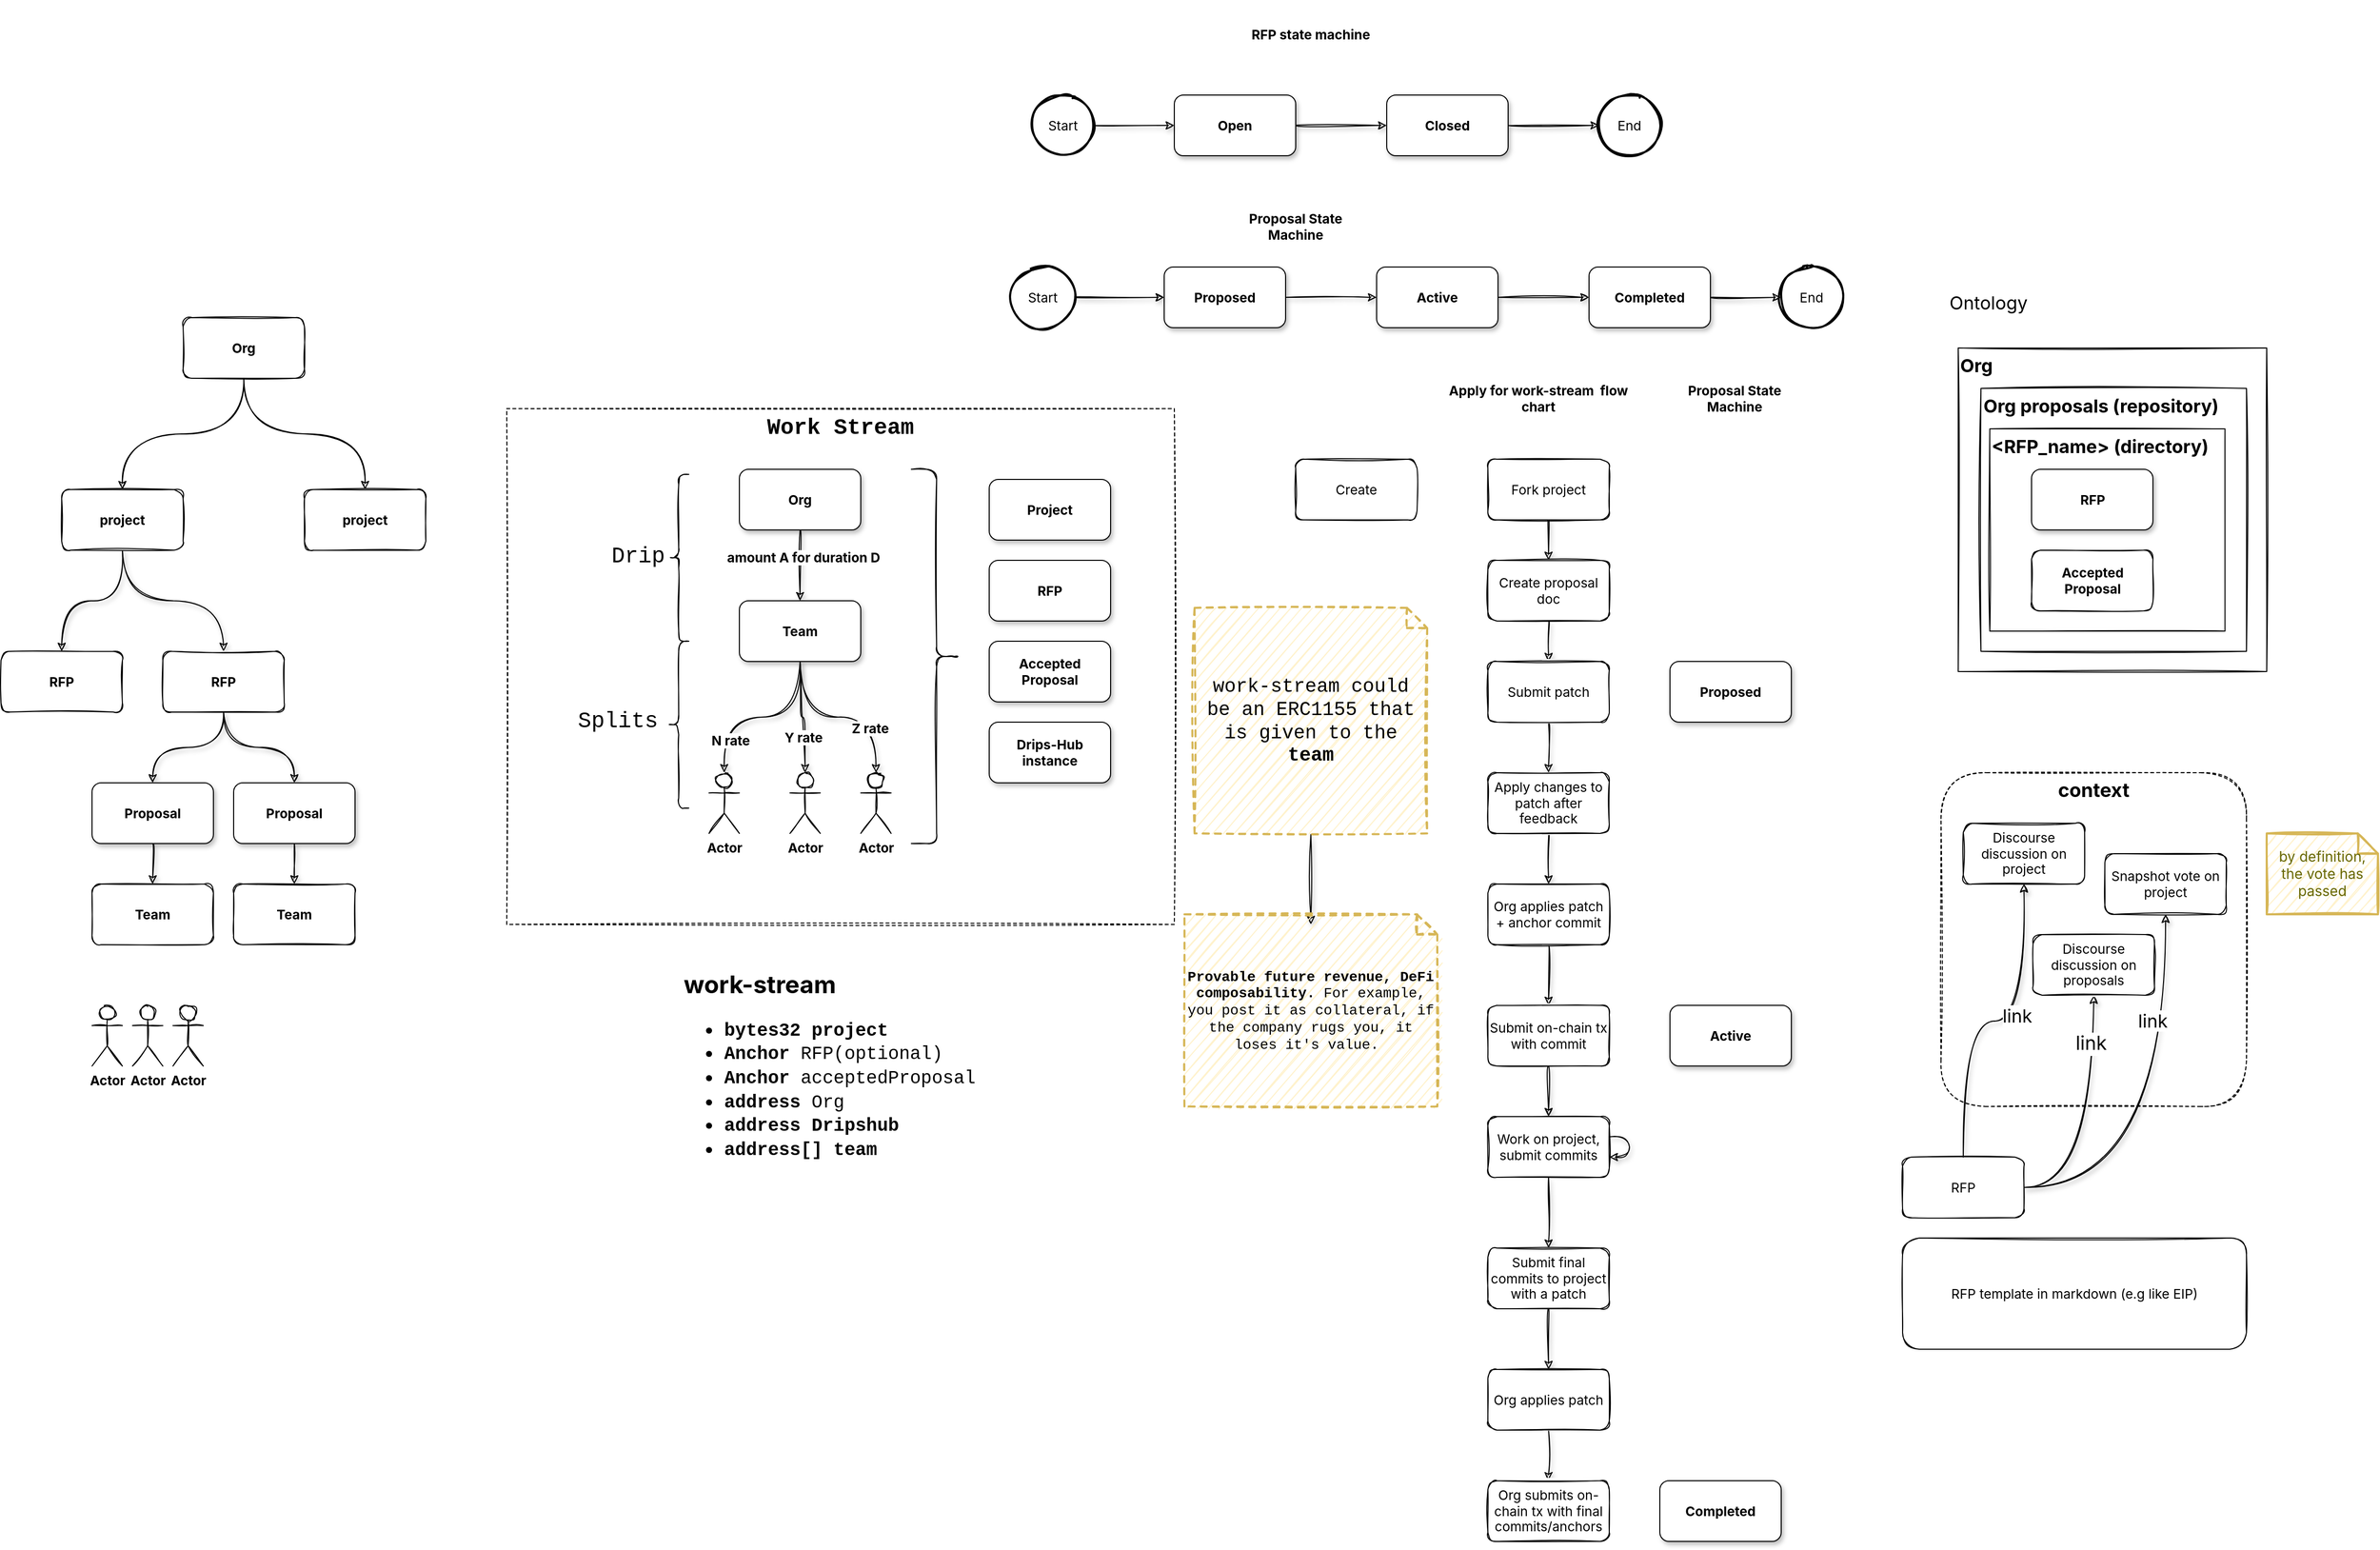 <mxfile version="15.9.4" type="github"><diagram id="aFoFvylehnQIZ880cugu" name="Page-1"><mxGraphModel dx="3660" dy="3119" grid="1" gridSize="10" guides="1" tooltips="1" connect="1" arrows="1" fold="1" page="1" pageScale="1" pageWidth="827" pageHeight="1169" math="0" shadow="0"><root><mxCell id="0"/><mxCell id="1" parent="0"/><mxCell id="pgXHUsl6ziU6hxeNJN-O-145" value="&lt;b&gt;&lt;font style=&quot;font-size: 22px&quot;&gt;Work Stream&lt;/font&gt;&lt;/b&gt;" style="rounded=0;whiteSpace=wrap;html=1;shadow=0;glass=0;dashed=1;sketch=1;fontFamily=Courier New;fontSize=18;strokeWidth=1;fillColor=none;verticalAlign=top;" vertex="1" parent="1"><mxGeometry x="350" y="260" width="660" height="510" as="geometry"/></mxCell><mxCell id="pgXHUsl6ziU6hxeNJN-O-133" value="&lt;span&gt;&lt;font style=&quot;font-size: 19px&quot;&gt;context&lt;/font&gt;&lt;/span&gt;" style="rounded=1;whiteSpace=wrap;html=1;shadow=0;glass=0;sketch=1;fontFamily=Inter;fontSource=https%3A%2F%2Ffonts.googleapis.com%2Fcss%3Ffamily%3DInter;fontSize=18;strokeWidth=1;dashed=1;fillColor=none;align=center;verticalAlign=top;fontStyle=1" vertex="1" parent="1"><mxGeometry x="1768" y="620" width="302" height="330" as="geometry"/></mxCell><mxCell id="pgXHUsl6ziU6hxeNJN-O-117" value="Org" style="rounded=0;whiteSpace=wrap;html=1;shadow=0;glass=0;sketch=1;fontFamily=Inter;fontSource=https%3A%2F%2Ffonts.googleapis.com%2Fcss%3Ffamily%3DInter;fontSize=18;strokeWidth=1;verticalAlign=top;align=left;fontStyle=1" vertex="1" parent="1"><mxGeometry x="1785" y="200" width="305" height="320" as="geometry"/></mxCell><mxCell id="pgXHUsl6ziU6hxeNJN-O-116" value="Org proposals (repository)" style="rounded=0;whiteSpace=wrap;html=1;shadow=0;glass=0;sketch=1;fontFamily=Inter;fontSource=https%3A%2F%2Ffonts.googleapis.com%2Fcss%3Ffamily%3DInter;fontSize=18;strokeWidth=1;verticalAlign=top;align=left;fontStyle=1" vertex="1" parent="1"><mxGeometry x="1807.5" y="240" width="262.5" height="260" as="geometry"/></mxCell><mxCell id="pgXHUsl6ziU6hxeNJN-O-3" style="edgeStyle=orthogonalEdgeStyle;rounded=0;orthogonalLoop=1;jettySize=auto;html=1;entryX=0.5;entryY=0;entryDx=0;entryDy=0;sketch=1;fixDash=0;curveFitting=1;strokeOpacity=100;curved=1;fontStyle=1;fontSize=13;fontFamily=Inter;fontSource=https%3A%2F%2Ffonts.googleapis.com%2Fcss%3Ffamily%3DInter;" edge="1" parent="1" source="pgXHUsl6ziU6hxeNJN-O-1" target="pgXHUsl6ziU6hxeNJN-O-2"><mxGeometry relative="1" as="geometry"/></mxCell><mxCell id="pgXHUsl6ziU6hxeNJN-O-5" style="edgeStyle=orthogonalEdgeStyle;rounded=0;orthogonalLoop=1;jettySize=auto;html=1;entryX=0.5;entryY=0;entryDx=0;entryDy=0;sketch=1;fixDash=0;curveFitting=1;strokeOpacity=100;curved=1;fontStyle=1;fontSize=13;fontFamily=Inter;fontSource=https%3A%2F%2Ffonts.googleapis.com%2Fcss%3Ffamily%3DInter;" edge="1" parent="1" source="pgXHUsl6ziU6hxeNJN-O-1" target="pgXHUsl6ziU6hxeNJN-O-4"><mxGeometry relative="1" as="geometry"/></mxCell><mxCell id="pgXHUsl6ziU6hxeNJN-O-1" value="Org" style="rounded=1;whiteSpace=wrap;html=1;sketch=1;fixDash=0;curveFitting=1;glass=0;strokeOpacity=100;fontStyle=1;fontSize=13;fontFamily=Inter;fontSource=https%3A%2F%2Ffonts.googleapis.com%2Fcss%3Ffamily%3DInter;" vertex="1" parent="1"><mxGeometry x="30" y="170" width="120" height="60" as="geometry"/></mxCell><mxCell id="pgXHUsl6ziU6hxeNJN-O-10" style="edgeStyle=orthogonalEdgeStyle;curved=1;rounded=0;sketch=1;curveFitting=1;orthogonalLoop=1;jettySize=auto;html=1;entryX=0.5;entryY=0;entryDx=0;entryDy=0;shadow=1;fontStyle=1;fontSize=13;fontFamily=Inter;fontSource=https%3A%2F%2Ffonts.googleapis.com%2Fcss%3Ffamily%3DInter;" edge="1" parent="1" source="pgXHUsl6ziU6hxeNJN-O-2" target="pgXHUsl6ziU6hxeNJN-O-9"><mxGeometry relative="1" as="geometry"/></mxCell><mxCell id="pgXHUsl6ziU6hxeNJN-O-11" style="edgeStyle=orthogonalEdgeStyle;curved=1;rounded=0;sketch=1;curveFitting=1;orthogonalLoop=1;jettySize=auto;html=1;shadow=1;fontStyle=1;fontSize=13;fontFamily=Inter;fontSource=https%3A%2F%2Ffonts.googleapis.com%2Fcss%3Ffamily%3DInter;" edge="1" parent="1" source="pgXHUsl6ziU6hxeNJN-O-2" target="pgXHUsl6ziU6hxeNJN-O-8"><mxGeometry relative="1" as="geometry"/></mxCell><mxCell id="pgXHUsl6ziU6hxeNJN-O-2" value="project" style="rounded=1;whiteSpace=wrap;html=1;sketch=1;fixDash=0;curveFitting=1;strokeOpacity=100;fontStyle=1;fontSize=13;fontFamily=Inter;fontSource=https%3A%2F%2Ffonts.googleapis.com%2Fcss%3Ffamily%3DInter;" vertex="1" parent="1"><mxGeometry x="-90" y="340" width="120" height="60" as="geometry"/></mxCell><mxCell id="pgXHUsl6ziU6hxeNJN-O-4" value="project" style="rounded=1;whiteSpace=wrap;html=1;sketch=1;fixDash=0;curveFitting=1;strokeOpacity=100;fontStyle=1;fontSize=13;fontFamily=Inter;fontSource=https%3A%2F%2Ffonts.googleapis.com%2Fcss%3Ffamily%3DInter;" vertex="1" parent="1"><mxGeometry x="150" y="340" width="120" height="60" as="geometry"/></mxCell><mxCell id="pgXHUsl6ziU6hxeNJN-O-12" style="edgeStyle=orthogonalEdgeStyle;curved=1;rounded=0;sketch=1;curveFitting=1;orthogonalLoop=1;jettySize=auto;html=1;shadow=1;entryX=0.5;entryY=0;entryDx=0;entryDy=0;fontStyle=1;fontSize=13;fontFamily=Inter;fontSource=https%3A%2F%2Ffonts.googleapis.com%2Fcss%3Ffamily%3DInter;" edge="1" parent="1" source="pgXHUsl6ziU6hxeNJN-O-8" target="pgXHUsl6ziU6hxeNJN-O-13"><mxGeometry relative="1" as="geometry"><mxPoint x="120" y="630" as="targetPoint"/></mxGeometry></mxCell><mxCell id="pgXHUsl6ziU6hxeNJN-O-15" style="edgeStyle=orthogonalEdgeStyle;curved=1;rounded=0;sketch=1;curveFitting=1;orthogonalLoop=1;jettySize=auto;html=1;shadow=1;fontStyle=1;fontSize=13;fontFamily=Inter;fontSource=https%3A%2F%2Ffonts.googleapis.com%2Fcss%3Ffamily%3DInter;" edge="1" parent="1" source="pgXHUsl6ziU6hxeNJN-O-8" target="pgXHUsl6ziU6hxeNJN-O-14"><mxGeometry relative="1" as="geometry"/></mxCell><mxCell id="pgXHUsl6ziU6hxeNJN-O-8" value="RFP" style="rounded=1;whiteSpace=wrap;html=1;sketch=1;fixDash=0;curveFitting=1;strokeOpacity=100;fontStyle=1;fontSize=13;fontFamily=Inter;fontSource=https%3A%2F%2Ffonts.googleapis.com%2Fcss%3Ffamily%3DInter;" vertex="1" parent="1"><mxGeometry x="10" y="500" width="120" height="60" as="geometry"/></mxCell><mxCell id="pgXHUsl6ziU6hxeNJN-O-9" value="RFP" style="rounded=1;whiteSpace=wrap;html=1;sketch=1;fixDash=0;curveFitting=1;strokeOpacity=100;fontStyle=1;fontSize=13;fontFamily=Inter;fontSource=https%3A%2F%2Ffonts.googleapis.com%2Fcss%3Ffamily%3DInter;" vertex="1" parent="1"><mxGeometry x="-150" y="500" width="120" height="60" as="geometry"/></mxCell><mxCell id="pgXHUsl6ziU6hxeNJN-O-16" style="edgeStyle=orthogonalEdgeStyle;curved=1;rounded=0;sketch=1;curveFitting=1;orthogonalLoop=1;jettySize=auto;html=1;shadow=1;fontStyle=1;fontSize=13;fontFamily=Inter;fontSource=https%3A%2F%2Ffonts.googleapis.com%2Fcss%3Ffamily%3DInter;" edge="1" parent="1" source="pgXHUsl6ziU6hxeNJN-O-13"><mxGeometry relative="1" as="geometry"><mxPoint x="140" y="730" as="targetPoint"/></mxGeometry></mxCell><mxCell id="pgXHUsl6ziU6hxeNJN-O-13" value="Proposal" style="rounded=1;whiteSpace=wrap;html=1;shadow=1;glass=0;fontStyle=1;fontSize=13;fontFamily=Inter;fontSource=https%3A%2F%2Ffonts.googleapis.com%2Fcss%3Ffamily%3DInter;" vertex="1" parent="1"><mxGeometry x="80" y="630" width="120" height="60" as="geometry"/></mxCell><mxCell id="pgXHUsl6ziU6hxeNJN-O-44" style="edgeStyle=orthogonalEdgeStyle;curved=1;rounded=0;sketch=1;curveFitting=1;orthogonalLoop=1;jettySize=auto;html=1;entryX=0.5;entryY=0;entryDx=0;entryDy=0;shadow=1;fontStyle=1;fontSize=13;fontFamily=Inter;fontSource=https%3A%2F%2Ffonts.googleapis.com%2Fcss%3Ffamily%3DInter;" edge="1" parent="1" source="pgXHUsl6ziU6hxeNJN-O-14" target="pgXHUsl6ziU6hxeNJN-O-43"><mxGeometry relative="1" as="geometry"/></mxCell><mxCell id="pgXHUsl6ziU6hxeNJN-O-14" value="Proposal" style="rounded=1;whiteSpace=wrap;html=1;shadow=1;glass=0;fontStyle=1;fontSize=13;fontFamily=Inter;fontSource=https%3A%2F%2Ffonts.googleapis.com%2Fcss%3Ffamily%3DInter;" vertex="1" parent="1"><mxGeometry x="-60" y="630" width="120" height="60" as="geometry"/></mxCell><mxCell id="pgXHUsl6ziU6hxeNJN-O-40" value="Proposal State&lt;br style=&quot;font-size: 13px;&quot;&gt;Machine" style="text;html=1;strokeColor=none;fillColor=none;align=center;verticalAlign=middle;whiteSpace=wrap;rounded=0;shadow=1;glass=0;sketch=1;fontStyle=1;strokeWidth=0;fontFamily=Inter;fontSource=https%3A%2F%2Ffonts.googleapis.com%2Fcss%3Ffamily%3DInter;fontSize=13;" vertex="1" parent="1"><mxGeometry x="1040" y="50" width="180" height="60" as="geometry"/></mxCell><mxCell id="pgXHUsl6ziU6hxeNJN-O-42" value="Team" style="rounded=1;whiteSpace=wrap;html=1;shadow=0;glass=0;sketch=1;strokeWidth=1;fontStyle=1;fontSize=13;fontFamily=Inter;fontSource=https%3A%2F%2Ffonts.googleapis.com%2Fcss%3Ffamily%3DInter;" vertex="1" parent="1"><mxGeometry x="80" y="730" width="120" height="60" as="geometry"/></mxCell><mxCell id="pgXHUsl6ziU6hxeNJN-O-43" value="Team" style="rounded=1;whiteSpace=wrap;html=1;shadow=0;glass=0;sketch=1;strokeWidth=1;fontStyle=1;fontSize=13;fontFamily=Inter;fontSource=https%3A%2F%2Ffonts.googleapis.com%2Fcss%3Ffamily%3DInter;" vertex="1" parent="1"><mxGeometry x="-60" y="730" width="120" height="60" as="geometry"/></mxCell><mxCell id="pgXHUsl6ziU6hxeNJN-O-47" value="Actor" style="shape=umlActor;verticalLabelPosition=bottom;verticalAlign=top;html=1;outlineConnect=0;rounded=1;shadow=0;glass=0;sketch=1;strokeWidth=1;fontStyle=1;fontSize=13;fontFamily=Inter;fontSource=https%3A%2F%2Ffonts.googleapis.com%2Fcss%3Ffamily%3DInter;" vertex="1" parent="1"><mxGeometry x="-60" y="850" width="30" height="60" as="geometry"/></mxCell><mxCell id="pgXHUsl6ziU6hxeNJN-O-48" value="Actor" style="shape=umlActor;verticalLabelPosition=bottom;verticalAlign=top;html=1;outlineConnect=0;rounded=1;shadow=0;glass=0;sketch=1;strokeWidth=1;fontStyle=1;fontSize=13;fontFamily=Inter;fontSource=https%3A%2F%2Ffonts.googleapis.com%2Fcss%3Ffamily%3DInter;" vertex="1" parent="1"><mxGeometry x="550" y="620" width="30" height="60" as="geometry"/></mxCell><mxCell id="pgXHUsl6ziU6hxeNJN-O-59" style="edgeStyle=orthogonalEdgeStyle;curved=1;rounded=0;sketch=1;curveFitting=1;orthogonalLoop=1;jettySize=auto;html=1;entryX=0.5;entryY=0;entryDx=0;entryDy=0;shadow=1;fontFamily=Inter;fontSource=https%3A%2F%2Ffonts.googleapis.com%2Fcss%3Ffamily%3DInter;fontSize=13;" edge="1" parent="1" source="pgXHUsl6ziU6hxeNJN-O-49" target="pgXHUsl6ziU6hxeNJN-O-50"><mxGeometry relative="1" as="geometry"/></mxCell><mxCell id="pgXHUsl6ziU6hxeNJN-O-60" value="amount A for duration D" style="edgeLabel;html=1;align=center;verticalAlign=middle;resizable=0;points=[];fontSize=13;fontFamily=Inter;fontStyle=1" vertex="1" connectable="0" parent="pgXHUsl6ziU6hxeNJN-O-59"><mxGeometry x="-0.233" y="3" relative="1" as="geometry"><mxPoint as="offset"/></mxGeometry></mxCell><mxCell id="pgXHUsl6ziU6hxeNJN-O-49" value="Org" style="rounded=1;whiteSpace=wrap;html=1;shadow=1;glass=0;fontStyle=1;fontSize=13;fontFamily=Inter;fontSource=https%3A%2F%2Ffonts.googleapis.com%2Fcss%3Ffamily%3DInter;" vertex="1" parent="1"><mxGeometry x="580" y="320" width="120" height="60" as="geometry"/></mxCell><mxCell id="pgXHUsl6ziU6hxeNJN-O-53" style="edgeStyle=orthogonalEdgeStyle;curved=1;rounded=0;sketch=1;curveFitting=1;orthogonalLoop=1;jettySize=auto;html=1;shadow=1;entryX=0.5;entryY=0;entryDx=0;entryDy=0;entryPerimeter=0;fontStyle=1;fontSize=13;fontFamily=Inter;fontSource=https%3A%2F%2Ffonts.googleapis.com%2Fcss%3Ffamily%3DInter;" edge="1" parent="1" source="pgXHUsl6ziU6hxeNJN-O-50" target="pgXHUsl6ziU6hxeNJN-O-48"><mxGeometry relative="1" as="geometry"><mxPoint x="570.0" y="550" as="targetPoint"/></mxGeometry></mxCell><mxCell id="pgXHUsl6ziU6hxeNJN-O-56" value="N rate" style="edgeLabel;html=1;align=center;verticalAlign=middle;resizable=0;points=[];fontStyle=1;fontSize=13;fontFamily=Inter;fontSource=https%3A%2F%2Ffonts.googleapis.com%2Fcss%3Ffamily%3DInter;" vertex="1" connectable="0" parent="pgXHUsl6ziU6hxeNJN-O-53"><mxGeometry x="0.655" y="6" relative="1" as="geometry"><mxPoint as="offset"/></mxGeometry></mxCell><mxCell id="pgXHUsl6ziU6hxeNJN-O-54" style="edgeStyle=orthogonalEdgeStyle;curved=1;rounded=0;sketch=1;curveFitting=1;orthogonalLoop=1;jettySize=auto;html=1;entryX=0.5;entryY=0;entryDx=0;entryDy=0;entryPerimeter=0;shadow=1;fontStyle=1;fontSize=13;fontFamily=Inter;fontSource=https%3A%2F%2Ffonts.googleapis.com%2Fcss%3Ffamily%3DInter;" edge="1" parent="1" source="pgXHUsl6ziU6hxeNJN-O-50" target="pgXHUsl6ziU6hxeNJN-O-51"><mxGeometry relative="1" as="geometry"/></mxCell><mxCell id="pgXHUsl6ziU6hxeNJN-O-57" value="Y rate" style="edgeLabel;html=1;align=center;verticalAlign=middle;resizable=0;points=[];fontStyle=1;fontSize=13;fontFamily=Inter;fontSource=https%3A%2F%2Ffonts.googleapis.com%2Fcss%3Ffamily%3DInter;" vertex="1" connectable="0" parent="pgXHUsl6ziU6hxeNJN-O-54"><mxGeometry x="0.387" y="-2" relative="1" as="geometry"><mxPoint as="offset"/></mxGeometry></mxCell><mxCell id="pgXHUsl6ziU6hxeNJN-O-55" style="edgeStyle=orthogonalEdgeStyle;curved=1;rounded=0;sketch=1;curveFitting=1;orthogonalLoop=1;jettySize=auto;html=1;entryX=0.5;entryY=0;entryDx=0;entryDy=0;entryPerimeter=0;shadow=1;fontStyle=1;fontSize=13;fontFamily=Inter;fontSource=https%3A%2F%2Ffonts.googleapis.com%2Fcss%3Ffamily%3DInter;" edge="1" parent="1" source="pgXHUsl6ziU6hxeNJN-O-50" target="pgXHUsl6ziU6hxeNJN-O-52"><mxGeometry relative="1" as="geometry"/></mxCell><mxCell id="pgXHUsl6ziU6hxeNJN-O-58" value="Z rate" style="edgeLabel;html=1;align=center;verticalAlign=middle;resizable=0;points=[];fontStyle=1;fontSize=13;fontFamily=Inter;fontSource=https%3A%2F%2Ffonts.googleapis.com%2Fcss%3Ffamily%3DInter;" vertex="1" connectable="0" parent="pgXHUsl6ziU6hxeNJN-O-55"><mxGeometry x="0.523" y="-6" relative="1" as="geometry"><mxPoint as="offset"/></mxGeometry></mxCell><mxCell id="pgXHUsl6ziU6hxeNJN-O-50" value="Team" style="rounded=1;whiteSpace=wrap;html=1;shadow=1;glass=0;fontStyle=1;fontSize=13;fontFamily=Inter;fontSource=https%3A%2F%2Ffonts.googleapis.com%2Fcss%3Ffamily%3DInter;" vertex="1" parent="1"><mxGeometry x="580" y="450" width="120" height="60" as="geometry"/></mxCell><mxCell id="pgXHUsl6ziU6hxeNJN-O-51" value="Actor" style="shape=umlActor;verticalLabelPosition=bottom;verticalAlign=top;html=1;outlineConnect=0;rounded=1;shadow=0;glass=0;sketch=1;strokeWidth=1;fontStyle=1;fontSize=13;fontFamily=Inter;fontSource=https%3A%2F%2Ffonts.googleapis.com%2Fcss%3Ffamily%3DInter;" vertex="1" parent="1"><mxGeometry x="630" y="620" width="30" height="60" as="geometry"/></mxCell><mxCell id="pgXHUsl6ziU6hxeNJN-O-52" value="Actor" style="shape=umlActor;verticalLabelPosition=bottom;verticalAlign=top;html=1;outlineConnect=0;rounded=1;shadow=0;glass=0;sketch=1;strokeWidth=1;fontStyle=1;fontSize=13;fontFamily=Inter;fontSource=https%3A%2F%2Ffonts.googleapis.com%2Fcss%3Ffamily%3DInter;" vertex="1" parent="1"><mxGeometry x="700" y="620" width="30" height="60" as="geometry"/></mxCell><mxCell id="pgXHUsl6ziU6hxeNJN-O-61" value="RFP" style="rounded=1;whiteSpace=wrap;html=1;shadow=1;glass=0;fontStyle=1;fontSize=13;fontFamily=Inter;fontSource=https%3A%2F%2Ffonts.googleapis.com%2Fcss%3Ffamily%3DInter;" vertex="1" parent="1"><mxGeometry x="827" y="410" width="120" height="60" as="geometry"/></mxCell><mxCell id="pgXHUsl6ziU6hxeNJN-O-62" value="" style="shape=curlyBracket;whiteSpace=wrap;html=1;rounded=1;flipH=1;shadow=0;glass=0;sketch=1;fontFamily=Inter;fontSource=https%3A%2F%2Ffonts.googleapis.com%2Fcss%3Ffamily%3DInter;fontSize=13;strokeWidth=1;" vertex="1" parent="1"><mxGeometry x="750" y="320" width="50" height="370" as="geometry"/></mxCell><mxCell id="pgXHUsl6ziU6hxeNJN-O-63" value="Accepted Proposal" style="rounded=1;whiteSpace=wrap;html=1;shadow=1;glass=0;fontStyle=1;fontSize=13;fontFamily=Inter;fontSource=https%3A%2F%2Ffonts.googleapis.com%2Fcss%3Ffamily%3DInter;" vertex="1" parent="1"><mxGeometry x="827" y="490" width="120" height="60" as="geometry"/></mxCell><mxCell id="pgXHUsl6ziU6hxeNJN-O-65" style="edgeStyle=orthogonalEdgeStyle;curved=1;rounded=0;sketch=1;curveFitting=1;orthogonalLoop=1;jettySize=auto;html=1;shadow=1;fontFamily=Inter;fontSource=https%3A%2F%2Ffonts.googleapis.com%2Fcss%3Ffamily%3DInter;fontSize=13;" edge="1" parent="1" source="pgXHUsl6ziU6hxeNJN-O-64"><mxGeometry relative="1" as="geometry"><mxPoint x="1210" y="150" as="targetPoint"/></mxGeometry></mxCell><mxCell id="pgXHUsl6ziU6hxeNJN-O-64" value="Proposed" style="rounded=1;whiteSpace=wrap;html=1;shadow=1;glass=0;fontStyle=1;fontSize=13;fontFamily=Inter;fontSource=https%3A%2F%2Ffonts.googleapis.com%2Fcss%3Ffamily%3DInter;" vertex="1" parent="1"><mxGeometry x="1000" y="120" width="120" height="60" as="geometry"/></mxCell><mxCell id="pgXHUsl6ziU6hxeNJN-O-67" style="edgeStyle=orthogonalEdgeStyle;curved=1;rounded=0;sketch=1;curveFitting=1;orthogonalLoop=1;jettySize=auto;html=1;shadow=1;fontFamily=Inter;fontSource=https%3A%2F%2Ffonts.googleapis.com%2Fcss%3Ffamily%3DInter;fontSize=13;" edge="1" parent="1" source="pgXHUsl6ziU6hxeNJN-O-66"><mxGeometry relative="1" as="geometry"><mxPoint x="1420" y="150" as="targetPoint"/></mxGeometry></mxCell><mxCell id="pgXHUsl6ziU6hxeNJN-O-66" value="Active" style="rounded=1;whiteSpace=wrap;html=1;shadow=1;glass=0;fontStyle=1;fontSize=13;fontFamily=Inter;fontSource=https%3A%2F%2Ffonts.googleapis.com%2Fcss%3Ffamily%3DInter;" vertex="1" parent="1"><mxGeometry x="1210" y="120" width="120" height="60" as="geometry"/></mxCell><mxCell id="pgXHUsl6ziU6hxeNJN-O-73" style="edgeStyle=orthogonalEdgeStyle;curved=1;rounded=0;sketch=1;curveFitting=1;orthogonalLoop=1;jettySize=auto;html=1;entryX=0;entryY=0.5;entryDx=0;entryDy=0;entryPerimeter=0;shadow=1;fontFamily=Inter;fontSource=https%3A%2F%2Ffonts.googleapis.com%2Fcss%3Ffamily%3DInter;fontSize=13;" edge="1" parent="1" source="pgXHUsl6ziU6hxeNJN-O-68" target="pgXHUsl6ziU6hxeNJN-O-72"><mxGeometry relative="1" as="geometry"/></mxCell><mxCell id="pgXHUsl6ziU6hxeNJN-O-68" value="Completed" style="rounded=1;whiteSpace=wrap;html=1;shadow=1;glass=0;fontStyle=1;fontSize=13;fontFamily=Inter;fontSource=https%3A%2F%2Ffonts.googleapis.com%2Fcss%3Ffamily%3DInter;" vertex="1" parent="1"><mxGeometry x="1420" y="120" width="120" height="60" as="geometry"/></mxCell><mxCell id="pgXHUsl6ziU6hxeNJN-O-70" style="edgeStyle=orthogonalEdgeStyle;curved=1;rounded=0;sketch=1;curveFitting=1;orthogonalLoop=1;jettySize=auto;html=1;entryX=0;entryY=0.5;entryDx=0;entryDy=0;shadow=1;fontFamily=Inter;fontSource=https%3A%2F%2Ffonts.googleapis.com%2Fcss%3Ffamily%3DInter;fontSize=13;" edge="1" parent="1" source="pgXHUsl6ziU6hxeNJN-O-69" target="pgXHUsl6ziU6hxeNJN-O-64"><mxGeometry relative="1" as="geometry"/></mxCell><mxCell id="pgXHUsl6ziU6hxeNJN-O-69" value="Start" style="strokeWidth=2;html=1;shape=mxgraph.flowchart.start_2;whiteSpace=wrap;rounded=1;shadow=0;glass=0;sketch=1;fontFamily=Inter;fontSource=https%3A%2F%2Ffonts.googleapis.com%2Fcss%3Ffamily%3DInter;fontSize=13;" vertex="1" parent="1"><mxGeometry x="850" y="120" width="60" height="60" as="geometry"/></mxCell><mxCell id="pgXHUsl6ziU6hxeNJN-O-72" value="End" style="strokeWidth=2;html=1;shape=mxgraph.flowchart.start_2;whiteSpace=wrap;rounded=1;shadow=0;glass=0;sketch=1;fontFamily=Inter;fontSource=https%3A%2F%2Ffonts.googleapis.com%2Fcss%3Ffamily%3DInter;fontSize=13;" vertex="1" parent="1"><mxGeometry x="1610" y="120" width="60" height="60" as="geometry"/></mxCell><mxCell id="pgXHUsl6ziU6hxeNJN-O-76" value="Actor" style="shape=umlActor;verticalLabelPosition=bottom;verticalAlign=top;html=1;outlineConnect=0;rounded=1;shadow=0;glass=0;sketch=1;strokeWidth=1;fontStyle=1;fontSize=13;fontFamily=Inter;fontSource=https%3A%2F%2Ffonts.googleapis.com%2Fcss%3Ffamily%3DInter;" vertex="1" parent="1"><mxGeometry x="-20" y="850" width="30" height="60" as="geometry"/></mxCell><mxCell id="pgXHUsl6ziU6hxeNJN-O-77" value="Actor" style="shape=umlActor;verticalLabelPosition=bottom;verticalAlign=top;html=1;outlineConnect=0;rounded=1;shadow=0;glass=0;sketch=1;strokeWidth=1;fontStyle=1;fontSize=13;fontFamily=Inter;fontSource=https%3A%2F%2Ffonts.googleapis.com%2Fcss%3Ffamily%3DInter;" vertex="1" parent="1"><mxGeometry x="20" y="850" width="30" height="60" as="geometry"/></mxCell><mxCell id="pgXHUsl6ziU6hxeNJN-O-165" style="edgeStyle=orthogonalEdgeStyle;curved=1;rounded=0;sketch=1;curveFitting=1;orthogonalLoop=1;jettySize=auto;html=1;entryX=0.5;entryY=0;entryDx=0;entryDy=0;shadow=1;fontFamily=Courier New;fontSize=19;fontColor=#000000;" edge="1" parent="1" source="pgXHUsl6ziU6hxeNJN-O-78" target="pgXHUsl6ziU6hxeNJN-O-79"><mxGeometry relative="1" as="geometry"/></mxCell><mxCell id="pgXHUsl6ziU6hxeNJN-O-78" value="Fork project" style="rounded=1;whiteSpace=wrap;html=1;shadow=0;glass=0;sketch=1;fontFamily=Inter;fontSource=https%3A%2F%2Ffonts.googleapis.com%2Fcss%3Ffamily%3DInter;fontSize=13;strokeWidth=1;" vertex="1" parent="1"><mxGeometry x="1320" y="310" width="120" height="60" as="geometry"/></mxCell><mxCell id="pgXHUsl6ziU6hxeNJN-O-166" style="edgeStyle=orthogonalEdgeStyle;curved=1;rounded=0;sketch=1;curveFitting=1;orthogonalLoop=1;jettySize=auto;html=1;entryX=0.5;entryY=0;entryDx=0;entryDy=0;shadow=1;fontFamily=Courier New;fontSize=19;fontColor=#000000;" edge="1" parent="1" source="pgXHUsl6ziU6hxeNJN-O-79" target="pgXHUsl6ziU6hxeNJN-O-81"><mxGeometry relative="1" as="geometry"/></mxCell><mxCell id="pgXHUsl6ziU6hxeNJN-O-79" value="Create proposal doc" style="rounded=1;whiteSpace=wrap;html=1;shadow=0;glass=0;sketch=1;fontFamily=Inter;fontSource=https%3A%2F%2Ffonts.googleapis.com%2Fcss%3Ffamily%3DInter;fontSize=13;strokeWidth=1;" vertex="1" parent="1"><mxGeometry x="1320" y="410" width="120" height="60" as="geometry"/></mxCell><mxCell id="pgXHUsl6ziU6hxeNJN-O-95" style="edgeStyle=orthogonalEdgeStyle;curved=1;rounded=0;sketch=1;curveFitting=1;orthogonalLoop=1;jettySize=auto;html=1;shadow=1;fontFamily=Inter;fontSource=https%3A%2F%2Ffonts.googleapis.com%2Fcss%3Ffamily%3DInter;fontSize=13;" edge="1" parent="1" source="pgXHUsl6ziU6hxeNJN-O-81" target="pgXHUsl6ziU6hxeNJN-O-93"><mxGeometry relative="1" as="geometry"/></mxCell><mxCell id="pgXHUsl6ziU6hxeNJN-O-81" value="Submit patch" style="rounded=1;whiteSpace=wrap;html=1;shadow=0;glass=0;sketch=1;fontFamily=Inter;fontSource=https%3A%2F%2Ffonts.googleapis.com%2Fcss%3Ffamily%3DInter;fontSize=13;strokeWidth=1;" vertex="1" parent="1"><mxGeometry x="1320" y="510" width="120" height="60" as="geometry"/></mxCell><mxCell id="pgXHUsl6ziU6hxeNJN-O-147" style="edgeStyle=orthogonalEdgeStyle;curved=1;rounded=0;sketch=1;curveFitting=1;orthogonalLoop=1;jettySize=auto;html=1;entryX=0.5;entryY=0;entryDx=0;entryDy=0;shadow=1;fontFamily=Courier New;fontSize=22;" edge="1" parent="1" source="pgXHUsl6ziU6hxeNJN-O-84" target="pgXHUsl6ziU6hxeNJN-O-98"><mxGeometry relative="1" as="geometry"/></mxCell><mxCell id="pgXHUsl6ziU6hxeNJN-O-84" value="Org applies patch + anchor commit" style="rounded=1;whiteSpace=wrap;html=1;shadow=0;glass=0;sketch=1;fontFamily=Inter;fontSource=https%3A%2F%2Ffonts.googleapis.com%2Fcss%3Ffamily%3DInter;fontSize=13;strokeWidth=1;" vertex="1" parent="1"><mxGeometry x="1320" y="730" width="120" height="60" as="geometry"/></mxCell><mxCell id="pgXHUsl6ziU6hxeNJN-O-90" value="Proposed" style="rounded=1;whiteSpace=wrap;html=1;shadow=1;glass=0;fontStyle=1;fontSize=13;fontFamily=Inter;fontSource=https%3A%2F%2Ffonts.googleapis.com%2Fcss%3Ffamily%3DInter;" vertex="1" parent="1"><mxGeometry x="1500" y="510" width="120" height="60" as="geometry"/></mxCell><mxCell id="pgXHUsl6ziU6hxeNJN-O-91" value="Active" style="rounded=1;whiteSpace=wrap;html=1;shadow=1;glass=0;fontStyle=1;fontSize=13;fontFamily=Inter;fontSource=https%3A%2F%2Ffonts.googleapis.com%2Fcss%3Ffamily%3DInter;" vertex="1" parent="1"><mxGeometry x="1500" y="850" width="120" height="60" as="geometry"/></mxCell><mxCell id="pgXHUsl6ziU6hxeNJN-O-94" style="edgeStyle=orthogonalEdgeStyle;curved=1;rounded=0;sketch=1;curveFitting=1;orthogonalLoop=1;jettySize=auto;html=1;entryX=0.5;entryY=0;entryDx=0;entryDy=0;shadow=1;fontFamily=Inter;fontSource=https%3A%2F%2Ffonts.googleapis.com%2Fcss%3Ffamily%3DInter;fontSize=13;" edge="1" parent="1" source="pgXHUsl6ziU6hxeNJN-O-93" target="pgXHUsl6ziU6hxeNJN-O-84"><mxGeometry relative="1" as="geometry"/></mxCell><mxCell id="pgXHUsl6ziU6hxeNJN-O-93" value="Apply changes to patch after feedback" style="rounded=1;whiteSpace=wrap;html=1;shadow=0;glass=0;sketch=1;fontFamily=Inter;fontSource=https%3A%2F%2Ffonts.googleapis.com%2Fcss%3Ffamily%3DInter;fontSize=13;strokeWidth=1;" vertex="1" parent="1"><mxGeometry x="1320" y="620" width="120" height="60" as="geometry"/></mxCell><mxCell id="pgXHUsl6ziU6hxeNJN-O-146" style="edgeStyle=orthogonalEdgeStyle;curved=1;rounded=0;sketch=1;curveFitting=1;orthogonalLoop=1;jettySize=auto;html=1;entryX=0.5;entryY=0;entryDx=0;entryDy=0;shadow=1;fontFamily=Courier New;fontSize=22;" edge="1" parent="1" source="pgXHUsl6ziU6hxeNJN-O-98" target="pgXHUsl6ziU6hxeNJN-O-99"><mxGeometry relative="1" as="geometry"/></mxCell><mxCell id="pgXHUsl6ziU6hxeNJN-O-98" value="Submit on-chain tx with commit" style="rounded=1;whiteSpace=wrap;html=1;shadow=0;glass=0;sketch=1;fontFamily=Inter;fontSource=https%3A%2F%2Ffonts.googleapis.com%2Fcss%3Ffamily%3DInter;fontSize=13;strokeWidth=1;" vertex="1" parent="1"><mxGeometry x="1320" y="850" width="120" height="60" as="geometry"/></mxCell><mxCell id="pgXHUsl6ziU6hxeNJN-O-102" style="edgeStyle=orthogonalEdgeStyle;curved=1;rounded=0;sketch=1;curveFitting=1;orthogonalLoop=1;jettySize=auto;html=1;shadow=1;fontFamily=Inter;fontSource=https%3A%2F%2Ffonts.googleapis.com%2Fcss%3Ffamily%3DInter;fontSize=13;" edge="1" parent="1" source="pgXHUsl6ziU6hxeNJN-O-99"><mxGeometry relative="1" as="geometry"><mxPoint x="1380" y="1090" as="targetPoint"/></mxGeometry></mxCell><mxCell id="pgXHUsl6ziU6hxeNJN-O-99" value="Work on project, submit commits" style="rounded=1;whiteSpace=wrap;html=1;shadow=0;glass=0;sketch=1;fontFamily=Inter;fontSource=https%3A%2F%2Ffonts.googleapis.com%2Fcss%3Ffamily%3DInter;fontSize=13;strokeWidth=1;" vertex="1" parent="1"><mxGeometry x="1320" y="960" width="120" height="60" as="geometry"/></mxCell><mxCell id="pgXHUsl6ziU6hxeNJN-O-101" style="edgeStyle=orthogonalEdgeStyle;curved=1;rounded=0;sketch=1;curveFitting=1;orthogonalLoop=1;jettySize=auto;html=1;shadow=1;fontFamily=Inter;fontSource=https%3A%2F%2Ffonts.googleapis.com%2Fcss%3Ffamily%3DInter;fontSize=13;" edge="1" parent="1" source="pgXHUsl6ziU6hxeNJN-O-99" target="pgXHUsl6ziU6hxeNJN-O-99"><mxGeometry relative="1" as="geometry"/></mxCell><mxCell id="pgXHUsl6ziU6hxeNJN-O-106" style="edgeStyle=orthogonalEdgeStyle;curved=1;rounded=0;sketch=1;curveFitting=1;orthogonalLoop=1;jettySize=auto;html=1;entryX=0.5;entryY=0;entryDx=0;entryDy=0;shadow=1;fontFamily=Inter;fontSource=https%3A%2F%2Ffonts.googleapis.com%2Fcss%3Ffamily%3DInter;fontSize=13;" edge="1" parent="1" source="pgXHUsl6ziU6hxeNJN-O-103" target="pgXHUsl6ziU6hxeNJN-O-105"><mxGeometry relative="1" as="geometry"/></mxCell><mxCell id="pgXHUsl6ziU6hxeNJN-O-103" value="Submit final commits to project with a patch" style="rounded=1;whiteSpace=wrap;html=1;shadow=0;glass=0;sketch=1;fontFamily=Inter;fontSource=https%3A%2F%2Ffonts.googleapis.com%2Fcss%3Ffamily%3DInter;fontSize=13;strokeWidth=1;" vertex="1" parent="1"><mxGeometry x="1320" y="1090" width="120" height="60" as="geometry"/></mxCell><mxCell id="pgXHUsl6ziU6hxeNJN-O-107" style="edgeStyle=orthogonalEdgeStyle;curved=1;rounded=0;sketch=1;curveFitting=1;orthogonalLoop=1;jettySize=auto;html=1;shadow=1;fontFamily=Inter;fontSource=https%3A%2F%2Ffonts.googleapis.com%2Fcss%3Ffamily%3DInter;fontSize=13;" edge="1" parent="1" source="pgXHUsl6ziU6hxeNJN-O-105"><mxGeometry relative="1" as="geometry"><mxPoint x="1380" y="1320" as="targetPoint"/></mxGeometry></mxCell><mxCell id="pgXHUsl6ziU6hxeNJN-O-105" value="Org applies patch" style="rounded=1;whiteSpace=wrap;html=1;shadow=0;glass=0;sketch=1;fontFamily=Inter;fontSource=https%3A%2F%2Ffonts.googleapis.com%2Fcss%3Ffamily%3DInter;fontSize=13;strokeWidth=1;" vertex="1" parent="1"><mxGeometry x="1320" y="1210" width="120" height="60" as="geometry"/></mxCell><mxCell id="pgXHUsl6ziU6hxeNJN-O-108" value="Org submits on-chain tx with final commits/anchors" style="rounded=1;whiteSpace=wrap;html=1;shadow=0;glass=0;sketch=1;fontFamily=Inter;fontSource=https%3A%2F%2Ffonts.googleapis.com%2Fcss%3Ffamily%3DInter;fontSize=13;strokeWidth=1;" vertex="1" parent="1"><mxGeometry x="1320" y="1320" width="120" height="60" as="geometry"/></mxCell><mxCell id="pgXHUsl6ziU6hxeNJN-O-109" value="Completed" style="rounded=1;whiteSpace=wrap;html=1;shadow=1;glass=0;fontStyle=1;fontSize=13;fontFamily=Inter;fontSource=https%3A%2F%2Ffonts.googleapis.com%2Fcss%3Ffamily%3DInter;" vertex="1" parent="1"><mxGeometry x="1490" y="1320" width="120" height="60" as="geometry"/></mxCell><mxCell id="pgXHUsl6ziU6hxeNJN-O-110" value="Proposal State&lt;br style=&quot;font-size: 13px;&quot;&gt;Machine" style="text;html=1;strokeColor=none;fillColor=none;align=center;verticalAlign=middle;whiteSpace=wrap;rounded=0;shadow=1;glass=0;sketch=1;fontStyle=1;strokeWidth=0;fontFamily=Inter;fontSource=https%3A%2F%2Ffonts.googleapis.com%2Fcss%3Ffamily%3DInter;fontSize=13;" vertex="1" parent="1"><mxGeometry x="1474" y="220" width="180" height="60" as="geometry"/></mxCell><mxCell id="pgXHUsl6ziU6hxeNJN-O-111" value="Apply for work-stream&amp;nbsp; flow chart" style="text;html=1;strokeColor=none;fillColor=none;align=center;verticalAlign=middle;whiteSpace=wrap;rounded=0;shadow=1;glass=0;sketch=1;fontStyle=1;strokeWidth=0;fontFamily=Inter;fontSource=https%3A%2F%2Ffonts.googleapis.com%2Fcss%3Ffamily%3DInter;fontSize=13;" vertex="1" parent="1"><mxGeometry x="1280" y="220" width="180" height="60" as="geometry"/></mxCell><mxCell id="pgXHUsl6ziU6hxeNJN-O-112" value="&amp;lt;RFP_name&amp;gt; (directory)" style="rounded=0;whiteSpace=wrap;html=1;shadow=0;glass=0;sketch=1;fontFamily=Inter;fontSource=https%3A%2F%2Ffonts.googleapis.com%2Fcss%3Ffamily%3DInter;fontSize=18;strokeWidth=1;align=left;verticalAlign=top;fontStyle=1" vertex="1" parent="1"><mxGeometry x="1816.25" y="280" width="232.5" height="200" as="geometry"/></mxCell><mxCell id="pgXHUsl6ziU6hxeNJN-O-114" value="RFP" style="rounded=1;whiteSpace=wrap;html=1;shadow=1;glass=0;fontStyle=1;fontSize=13;fontFamily=Inter;fontSource=https%3A%2F%2Ffonts.googleapis.com%2Fcss%3Ffamily%3DInter;" vertex="1" parent="1"><mxGeometry x="1857.5" y="320" width="120" height="60" as="geometry"/></mxCell><mxCell id="pgXHUsl6ziU6hxeNJN-O-115" value="Accepted Proposal" style="rounded=1;whiteSpace=wrap;html=1;shadow=0;glass=0;sketch=1;fontFamily=Inter;fontSource=https%3A%2F%2Ffonts.googleapis.com%2Fcss%3Ffamily%3DInter;fontSize=13;strokeWidth=1;fontStyle=1" vertex="1" parent="1"><mxGeometry x="1857.5" y="400" width="120" height="60" as="geometry"/></mxCell><mxCell id="pgXHUsl6ziU6hxeNJN-O-119" value="Ontology" style="text;html=1;strokeColor=none;fillColor=none;align=center;verticalAlign=middle;whiteSpace=wrap;rounded=0;shadow=0;glass=0;sketch=1;fontFamily=Inter;fontSource=https%3A%2F%2Ffonts.googleapis.com%2Fcss%3Ffamily%3DInter;fontSize=18;" vertex="1" parent="1"><mxGeometry x="1785" y="140" width="60" height="30" as="geometry"/></mxCell><mxCell id="pgXHUsl6ziU6hxeNJN-O-125" style="edgeStyle=orthogonalEdgeStyle;curved=1;rounded=0;sketch=1;curveFitting=1;orthogonalLoop=1;jettySize=auto;html=1;shadow=1;fontFamily=Inter;fontSource=https%3A%2F%2Ffonts.googleapis.com%2Fcss%3Ffamily%3DInter;fontSize=18;" edge="1" parent="1" source="pgXHUsl6ziU6hxeNJN-O-122"><mxGeometry relative="1" as="geometry"><mxPoint x="1850.0" y="730" as="targetPoint"/></mxGeometry></mxCell><mxCell id="pgXHUsl6ziU6hxeNJN-O-126" value="link" style="edgeLabel;html=1;align=center;verticalAlign=middle;resizable=0;points=[];fontSize=18;fontFamily=Inter;" vertex="1" connectable="0" parent="pgXHUsl6ziU6hxeNJN-O-125"><mxGeometry x="0.133" y="6" relative="1" as="geometry"><mxPoint as="offset"/></mxGeometry></mxCell><mxCell id="pgXHUsl6ziU6hxeNJN-O-129" style="edgeStyle=orthogonalEdgeStyle;curved=1;rounded=0;sketch=1;curveFitting=1;orthogonalLoop=1;jettySize=auto;html=1;shadow=1;fontFamily=Inter;fontSource=https%3A%2F%2Ffonts.googleapis.com%2Fcss%3Ffamily%3DInter;fontSize=18;" edge="1" parent="1" source="pgXHUsl6ziU6hxeNJN-O-122"><mxGeometry relative="1" as="geometry"><mxPoint x="1990.0" y="760" as="targetPoint"/></mxGeometry></mxCell><mxCell id="pgXHUsl6ziU6hxeNJN-O-131" value="link" style="edgeLabel;html=1;align=center;verticalAlign=middle;resizable=0;points=[];fontSize=18;fontFamily=Inter;" vertex="1" connectable="0" parent="pgXHUsl6ziU6hxeNJN-O-129"><mxGeometry x="-0.357" y="18" relative="1" as="geometry"><mxPoint x="-5" y="-147" as="offset"/></mxGeometry></mxCell><mxCell id="pgXHUsl6ziU6hxeNJN-O-139" style="edgeStyle=orthogonalEdgeStyle;curved=1;rounded=0;sketch=1;curveFitting=1;orthogonalLoop=1;jettySize=auto;html=1;entryX=0.5;entryY=1;entryDx=0;entryDy=0;shadow=1;fontFamily=Inter;fontSource=https%3A%2F%2Ffonts.googleapis.com%2Fcss%3Ffamily%3DInter;fontSize=19;" edge="1" parent="1" source="pgXHUsl6ziU6hxeNJN-O-122" target="pgXHUsl6ziU6hxeNJN-O-137"><mxGeometry relative="1" as="geometry"/></mxCell><mxCell id="pgXHUsl6ziU6hxeNJN-O-140" value="link" style="edgeLabel;html=1;align=center;verticalAlign=middle;resizable=0;points=[];fontSize=19;fontFamily=Inter;" vertex="1" connectable="0" parent="pgXHUsl6ziU6hxeNJN-O-139"><mxGeometry x="0.629" y="3" relative="1" as="geometry"><mxPoint as="offset"/></mxGeometry></mxCell><mxCell id="pgXHUsl6ziU6hxeNJN-O-122" value="RFP" style="rounded=1;whiteSpace=wrap;html=1;shadow=0;glass=0;sketch=1;fontFamily=Inter;fontSource=https%3A%2F%2Ffonts.googleapis.com%2Fcss%3Ffamily%3DInter;fontSize=13;strokeWidth=1;" vertex="1" parent="1"><mxGeometry x="1730" y="1000" width="120" height="60" as="geometry"/></mxCell><mxCell id="pgXHUsl6ziU6hxeNJN-O-127" value="Discourse discussion on project" style="rounded=1;whiteSpace=wrap;html=1;shadow=0;glass=0;sketch=1;fontFamily=Inter;fontSource=https%3A%2F%2Ffonts.googleapis.com%2Fcss%3Ffamily%3DInter;fontSize=13;strokeWidth=1;" vertex="1" parent="1"><mxGeometry x="1790" y="670" width="120" height="60" as="geometry"/></mxCell><mxCell id="pgXHUsl6ziU6hxeNJN-O-130" value="Snapshot vote on project" style="rounded=1;whiteSpace=wrap;html=1;shadow=0;glass=0;sketch=1;fontFamily=Inter;fontSource=https%3A%2F%2Ffonts.googleapis.com%2Fcss%3Ffamily%3DInter;fontSize=13;strokeWidth=1;" vertex="1" parent="1"><mxGeometry x="1930" y="700" width="120" height="60" as="geometry"/></mxCell><mxCell id="pgXHUsl6ziU6hxeNJN-O-132" value="by definition, the vote has passed" style="shape=note;strokeWidth=2;fontSize=14;size=20;whiteSpace=wrap;html=1;fillColor=#fff2cc;strokeColor=#d6b656;fontColor=#666600;rounded=1;shadow=0;glass=0;sketch=1;fontFamily=Inter;fontSource=https%3A%2F%2Ffonts.googleapis.com%2Fcss%3Ffamily%3DInter;" vertex="1" parent="1"><mxGeometry x="2090" y="680" width="110.0" height="80" as="geometry"/></mxCell><mxCell id="pgXHUsl6ziU6hxeNJN-O-137" value="Discourse discussion on proposals" style="rounded=1;whiteSpace=wrap;html=1;shadow=0;glass=0;sketch=1;fontFamily=Inter;fontSource=https%3A%2F%2Ffonts.googleapis.com%2Fcss%3Ffamily%3DInter;fontSize=13;strokeWidth=1;" vertex="1" parent="1"><mxGeometry x="1859" y="780" width="120" height="60" as="geometry"/></mxCell><mxCell id="pgXHUsl6ziU6hxeNJN-O-142" value="&lt;h1 style=&quot;font-size: 24px&quot;&gt;&lt;font style=&quot;font-size: 24px&quot;&gt;work-stream&lt;/font&gt;&lt;/h1&gt;&lt;h1 style=&quot;font-size: 24px&quot;&gt;&lt;ul style=&quot;font-size: 18px&quot;&gt;&lt;li&gt;&lt;font face=&quot;Courier New&quot;&gt;bytes32 project&lt;/font&gt;&lt;/li&gt;&lt;li&gt;&lt;font face=&quot;Courier New&quot;&gt;Anchor&lt;span style=&quot;font-weight: 400&quot;&gt;&amp;nbsp;RFP(optional)&lt;/span&gt;&lt;/font&gt;&lt;/li&gt;&lt;li&gt;&lt;font face=&quot;Courier New&quot;&gt;Anchor&lt;span style=&quot;font-weight: 400&quot;&gt;&amp;nbsp;acceptedProposal&lt;/span&gt;&lt;/font&gt;&lt;/li&gt;&lt;li&gt;&lt;font face=&quot;Courier New&quot;&gt;address&lt;span style=&quot;font-weight: 400&quot;&gt; Org&lt;/span&gt;&lt;/font&gt;&lt;/li&gt;&lt;li&gt;&lt;font face=&quot;Courier New&quot;&gt;address Dripshub&lt;/font&gt;&lt;/li&gt;&lt;li&gt;&lt;font face=&quot;Courier New&quot;&gt;address[] team&lt;/font&gt;&lt;/li&gt;&lt;/ul&gt;&lt;/h1&gt;" style="text;html=1;strokeColor=none;fillColor=none;spacing=5;spacingTop=-20;whiteSpace=wrap;overflow=hidden;rounded=0;shadow=0;glass=0;dashed=1;sketch=1;fontFamily=Inter;fontSource=https%3A%2F%2Ffonts.googleapis.com%2Fcss%3Ffamily%3DInter;fontSize=19;" vertex="1" parent="1"><mxGeometry x="520" y="810" width="330" height="310" as="geometry"/></mxCell><mxCell id="pgXHUsl6ziU6hxeNJN-O-143" value="Create" style="rounded=1;whiteSpace=wrap;html=1;shadow=0;glass=0;sketch=1;fontFamily=Inter;fontSource=https%3A%2F%2Ffonts.googleapis.com%2Fcss%3Ffamily%3DInter;fontSize=13;strokeWidth=1;" vertex="1" parent="1"><mxGeometry x="1130" y="310" width="120" height="60" as="geometry"/></mxCell><mxCell id="pgXHUsl6ziU6hxeNJN-O-144" value="Drips-Hub instance" style="rounded=1;whiteSpace=wrap;html=1;shadow=1;glass=0;fontStyle=1;fontSize=13;fontFamily=Inter;fontSource=https%3A%2F%2Ffonts.googleapis.com%2Fcss%3Ffamily%3DInter;" vertex="1" parent="1"><mxGeometry x="827" y="570" width="120" height="60" as="geometry"/></mxCell><mxCell id="pgXHUsl6ziU6hxeNJN-O-152" value="" style="shape=curlyBracket;whiteSpace=wrap;html=1;rounded=1;flipH=0;shadow=0;glass=0;sketch=1;fontFamily=Inter;fontSource=https%3A%2F%2Ffonts.googleapis.com%2Fcss%3Ffamily%3DInter;fontSize=13;strokeWidth=1;flipV=0;" vertex="1" parent="1"><mxGeometry x="510" y="490" width="20" height="165" as="geometry"/></mxCell><mxCell id="pgXHUsl6ziU6hxeNJN-O-154" value="" style="shape=curlyBracket;whiteSpace=wrap;html=1;rounded=1;flipH=0;shadow=0;glass=0;sketch=1;fontFamily=Inter;fontSource=https%3A%2F%2Ffonts.googleapis.com%2Fcss%3Ffamily%3DInter;fontSize=13;strokeWidth=1;flipV=0;" vertex="1" parent="1"><mxGeometry x="510" y="325" width="20" height="165" as="geometry"/></mxCell><mxCell id="pgXHUsl6ziU6hxeNJN-O-155" value="Drip" style="text;html=1;strokeColor=none;fillColor=none;align=center;verticalAlign=middle;whiteSpace=wrap;rounded=0;shadow=0;glass=0;dashed=1;sketch=1;fontFamily=Courier New;fontSize=22;" vertex="1" parent="1"><mxGeometry x="450" y="392" width="60" height="30" as="geometry"/></mxCell><mxCell id="pgXHUsl6ziU6hxeNJN-O-157" value="Splits" style="text;html=1;strokeColor=none;fillColor=none;align=center;verticalAlign=middle;whiteSpace=wrap;rounded=0;shadow=0;glass=0;dashed=1;sketch=1;fontFamily=Courier New;fontSize=22;" vertex="1" parent="1"><mxGeometry x="430" y="555" width="60" height="30" as="geometry"/></mxCell><mxCell id="pgXHUsl6ziU6hxeNJN-O-162" style="edgeStyle=orthogonalEdgeStyle;curved=1;rounded=0;sketch=1;curveFitting=1;orthogonalLoop=1;jettySize=auto;html=1;shadow=1;fontFamily=Courier New;fontSize=19;fontColor=#000000;" edge="1" parent="1" source="pgXHUsl6ziU6hxeNJN-O-158"><mxGeometry relative="1" as="geometry"><mxPoint x="1145" y="770" as="targetPoint"/></mxGeometry></mxCell><mxCell id="pgXHUsl6ziU6hxeNJN-O-158" value="work-stream could be an ERC1155 that is given to the &lt;b&gt;team&lt;/b&gt;" style="shape=note;strokeWidth=2;fontSize=19;size=20;whiteSpace=wrap;html=1;fillColor=#fff2cc;strokeColor=#d6b656;fontColor=#000000;rounded=1;shadow=0;glass=0;dashed=1;sketch=1;fontFamily=Courier New;perimeterSpacing=1;" vertex="1" parent="1"><mxGeometry x="1030" y="457" width="230" height="223" as="geometry"/></mxCell><mxCell id="pgXHUsl6ziU6hxeNJN-O-159" value="Project" style="rounded=1;whiteSpace=wrap;html=1;shadow=1;glass=0;fontStyle=1;fontSize=13;fontFamily=Inter;fontSource=https%3A%2F%2Ffonts.googleapis.com%2Fcss%3Ffamily%3DInter;" vertex="1" parent="1"><mxGeometry x="827" y="330" width="120" height="60" as="geometry"/></mxCell><mxCell id="pgXHUsl6ziU6hxeNJN-O-161" value="RFP template in markdown (e.g like EIP)" style="rounded=1;whiteSpace=wrap;html=1;shadow=0;glass=0;sketch=1;fontFamily=Inter;fontSource=https%3A%2F%2Ffonts.googleapis.com%2Fcss%3Ffamily%3DInter;fontSize=13;strokeWidth=1;" vertex="1" parent="1"><mxGeometry x="1730" y="1080" width="340" height="110" as="geometry"/></mxCell><mxCell id="pgXHUsl6ziU6hxeNJN-O-163" value="Provable future revenue, DeFi composability. &lt;span style=&quot;font-weight: normal&quot;&gt;For example, you post it as collateral, if the company rugs you, it loses it's value.&amp;nbsp;&lt;/span&gt;" style="shape=note;strokeWidth=2;fontSize=14;size=20;whiteSpace=wrap;html=1;fillColor=#fff2cc;strokeColor=#d6b656;fontColor=#000000;rounded=1;shadow=0;glass=0;dashed=1;sketch=1;fontFamily=Courier New;fontStyle=1" vertex="1" parent="1"><mxGeometry x="1020" y="760" width="250" height="190" as="geometry"/></mxCell><mxCell id="pgXHUsl6ziU6hxeNJN-O-170" style="edgeStyle=orthogonalEdgeStyle;curved=1;rounded=0;sketch=1;curveFitting=1;orthogonalLoop=1;jettySize=auto;html=1;entryX=0;entryY=0.5;entryDx=0;entryDy=0;shadow=1;fontFamily=Courier New;fontSize=19;fontColor=#000000;" edge="1" parent="1" source="pgXHUsl6ziU6hxeNJN-O-167" target="pgXHUsl6ziU6hxeNJN-O-169"><mxGeometry relative="1" as="geometry"/></mxCell><mxCell id="pgXHUsl6ziU6hxeNJN-O-167" value="Open" style="rounded=1;whiteSpace=wrap;html=1;shadow=1;glass=0;fontStyle=1;fontSize=13;fontFamily=Inter;fontSource=https%3A%2F%2Ffonts.googleapis.com%2Fcss%3Ffamily%3DInter;" vertex="1" parent="1"><mxGeometry x="1010" y="-50" width="120" height="60" as="geometry"/></mxCell><mxCell id="pgXHUsl6ziU6hxeNJN-O-174" style="edgeStyle=orthogonalEdgeStyle;curved=1;rounded=0;sketch=1;curveFitting=1;orthogonalLoop=1;jettySize=auto;html=1;shadow=1;fontFamily=Courier New;fontSize=19;fontColor=#000000;" edge="1" parent="1" source="pgXHUsl6ziU6hxeNJN-O-169" target="pgXHUsl6ziU6hxeNJN-O-173"><mxGeometry relative="1" as="geometry"/></mxCell><mxCell id="pgXHUsl6ziU6hxeNJN-O-169" value="Closed" style="rounded=1;whiteSpace=wrap;html=1;shadow=1;glass=0;fontStyle=1;fontSize=13;fontFamily=Inter;fontSource=https%3A%2F%2Ffonts.googleapis.com%2Fcss%3Ffamily%3DInter;" vertex="1" parent="1"><mxGeometry x="1220" y="-50" width="120" height="60" as="geometry"/></mxCell><mxCell id="pgXHUsl6ziU6hxeNJN-O-172" style="edgeStyle=orthogonalEdgeStyle;curved=1;rounded=0;sketch=1;curveFitting=1;orthogonalLoop=1;jettySize=auto;html=1;entryX=0;entryY=0.5;entryDx=0;entryDy=0;shadow=1;fontFamily=Courier New;fontSize=19;fontColor=#000000;" edge="1" parent="1" source="pgXHUsl6ziU6hxeNJN-O-171" target="pgXHUsl6ziU6hxeNJN-O-167"><mxGeometry relative="1" as="geometry"/></mxCell><mxCell id="pgXHUsl6ziU6hxeNJN-O-171" value="Start" style="strokeWidth=2;html=1;shape=mxgraph.flowchart.start_2;whiteSpace=wrap;rounded=1;shadow=0;glass=0;sketch=1;fontFamily=Inter;fontSource=https%3A%2F%2Ffonts.googleapis.com%2Fcss%3Ffamily%3DInter;fontSize=13;" vertex="1" parent="1"><mxGeometry x="870" y="-50" width="60" height="60" as="geometry"/></mxCell><mxCell id="pgXHUsl6ziU6hxeNJN-O-173" value="End" style="strokeWidth=2;html=1;shape=mxgraph.flowchart.start_2;whiteSpace=wrap;rounded=1;shadow=0;glass=0;sketch=1;fontFamily=Inter;fontSource=https%3A%2F%2Ffonts.googleapis.com%2Fcss%3Ffamily%3DInter;fontSize=13;" vertex="1" parent="1"><mxGeometry x="1430" y="-50" width="60" height="60" as="geometry"/></mxCell><mxCell id="pgXHUsl6ziU6hxeNJN-O-175" value="RFP state machine" style="text;html=1;strokeColor=none;fillColor=none;align=center;verticalAlign=middle;whiteSpace=wrap;rounded=0;shadow=1;glass=0;sketch=1;fontStyle=1;strokeWidth=0;fontFamily=Inter;fontSource=https%3A%2F%2Ffonts.googleapis.com%2Fcss%3Ffamily%3DInter;fontSize=13;" vertex="1" parent="1"><mxGeometry x="1055" y="-140" width="180" height="60" as="geometry"/></mxCell></root></mxGraphModel></diagram></mxfile>